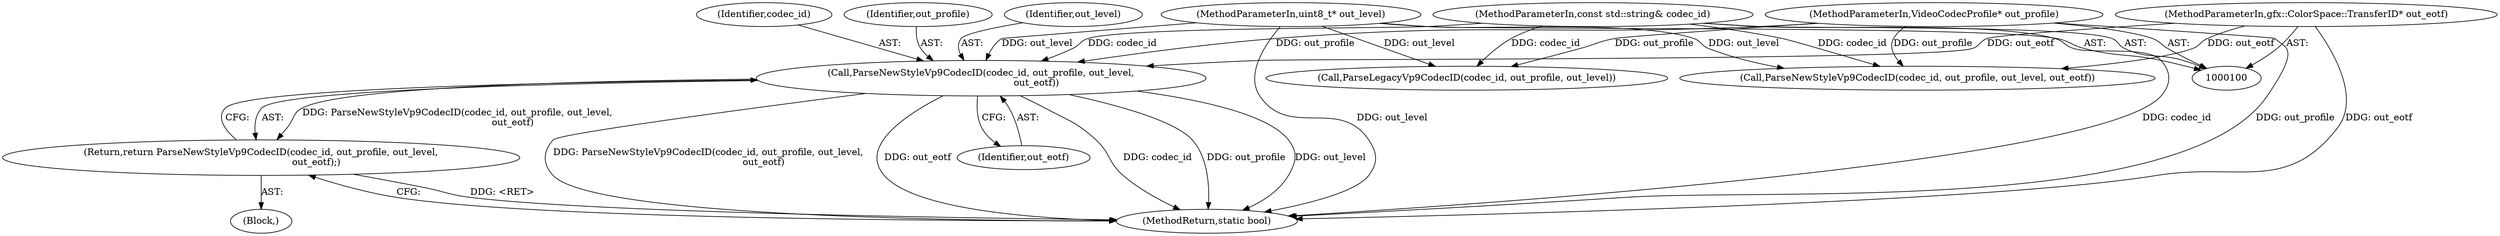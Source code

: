 digraph "1_Chrome_2fb4f2c9c461551d43fdfa28ef4c960da81a47dd_5@pointer" {
"1000117" [label="(Call,ParseNewStyleVp9CodecID(codec_id, out_profile, out_level,\n                                     out_eotf))"];
"1000102" [label="(MethodParameterIn,const std::string& codec_id)"];
"1000103" [label="(MethodParameterIn,VideoCodecProfile* out_profile)"];
"1000104" [label="(MethodParameterIn,uint8_t* out_level)"];
"1000105" [label="(MethodParameterIn,gfx::ColorSpace::TransferID* out_eotf)"];
"1000116" [label="(Return,return ParseNewStyleVp9CodecID(codec_id, out_profile, out_level,\n                                     out_eotf);)"];
"1000102" [label="(MethodParameterIn,const std::string& codec_id)"];
"1000116" [label="(Return,return ParseNewStyleVp9CodecID(codec_id, out_profile, out_level,\n                                     out_eotf);)"];
"1000117" [label="(Call,ParseNewStyleVp9CodecID(codec_id, out_profile, out_level,\n                                     out_eotf))"];
"1000115" [label="(Block,)"];
"1000119" [label="(Identifier,out_profile)"];
"1000103" [label="(MethodParameterIn,VideoCodecProfile* out_profile)"];
"1000146" [label="(MethodReturn,static bool)"];
"1000121" [label="(Identifier,out_eotf)"];
"1000120" [label="(Identifier,out_level)"];
"1000140" [label="(Call,ParseLegacyVp9CodecID(codec_id, out_profile, out_level))"];
"1000105" [label="(MethodParameterIn,gfx::ColorSpace::TransferID* out_eotf)"];
"1000131" [label="(Call,ParseNewStyleVp9CodecID(codec_id, out_profile, out_level, out_eotf))"];
"1000104" [label="(MethodParameterIn,uint8_t* out_level)"];
"1000118" [label="(Identifier,codec_id)"];
"1000117" -> "1000116"  [label="AST: "];
"1000117" -> "1000121"  [label="CFG: "];
"1000118" -> "1000117"  [label="AST: "];
"1000119" -> "1000117"  [label="AST: "];
"1000120" -> "1000117"  [label="AST: "];
"1000121" -> "1000117"  [label="AST: "];
"1000116" -> "1000117"  [label="CFG: "];
"1000117" -> "1000146"  [label="DDG: ParseNewStyleVp9CodecID(codec_id, out_profile, out_level,\n                                     out_eotf)"];
"1000117" -> "1000146"  [label="DDG: out_eotf"];
"1000117" -> "1000146"  [label="DDG: codec_id"];
"1000117" -> "1000146"  [label="DDG: out_profile"];
"1000117" -> "1000146"  [label="DDG: out_level"];
"1000117" -> "1000116"  [label="DDG: ParseNewStyleVp9CodecID(codec_id, out_profile, out_level,\n                                     out_eotf)"];
"1000102" -> "1000117"  [label="DDG: codec_id"];
"1000103" -> "1000117"  [label="DDG: out_profile"];
"1000104" -> "1000117"  [label="DDG: out_level"];
"1000105" -> "1000117"  [label="DDG: out_eotf"];
"1000102" -> "1000100"  [label="AST: "];
"1000102" -> "1000146"  [label="DDG: codec_id"];
"1000102" -> "1000131"  [label="DDG: codec_id"];
"1000102" -> "1000140"  [label="DDG: codec_id"];
"1000103" -> "1000100"  [label="AST: "];
"1000103" -> "1000146"  [label="DDG: out_profile"];
"1000103" -> "1000131"  [label="DDG: out_profile"];
"1000103" -> "1000140"  [label="DDG: out_profile"];
"1000104" -> "1000100"  [label="AST: "];
"1000104" -> "1000146"  [label="DDG: out_level"];
"1000104" -> "1000131"  [label="DDG: out_level"];
"1000104" -> "1000140"  [label="DDG: out_level"];
"1000105" -> "1000100"  [label="AST: "];
"1000105" -> "1000146"  [label="DDG: out_eotf"];
"1000105" -> "1000131"  [label="DDG: out_eotf"];
"1000116" -> "1000115"  [label="AST: "];
"1000146" -> "1000116"  [label="CFG: "];
"1000116" -> "1000146"  [label="DDG: <RET>"];
}
